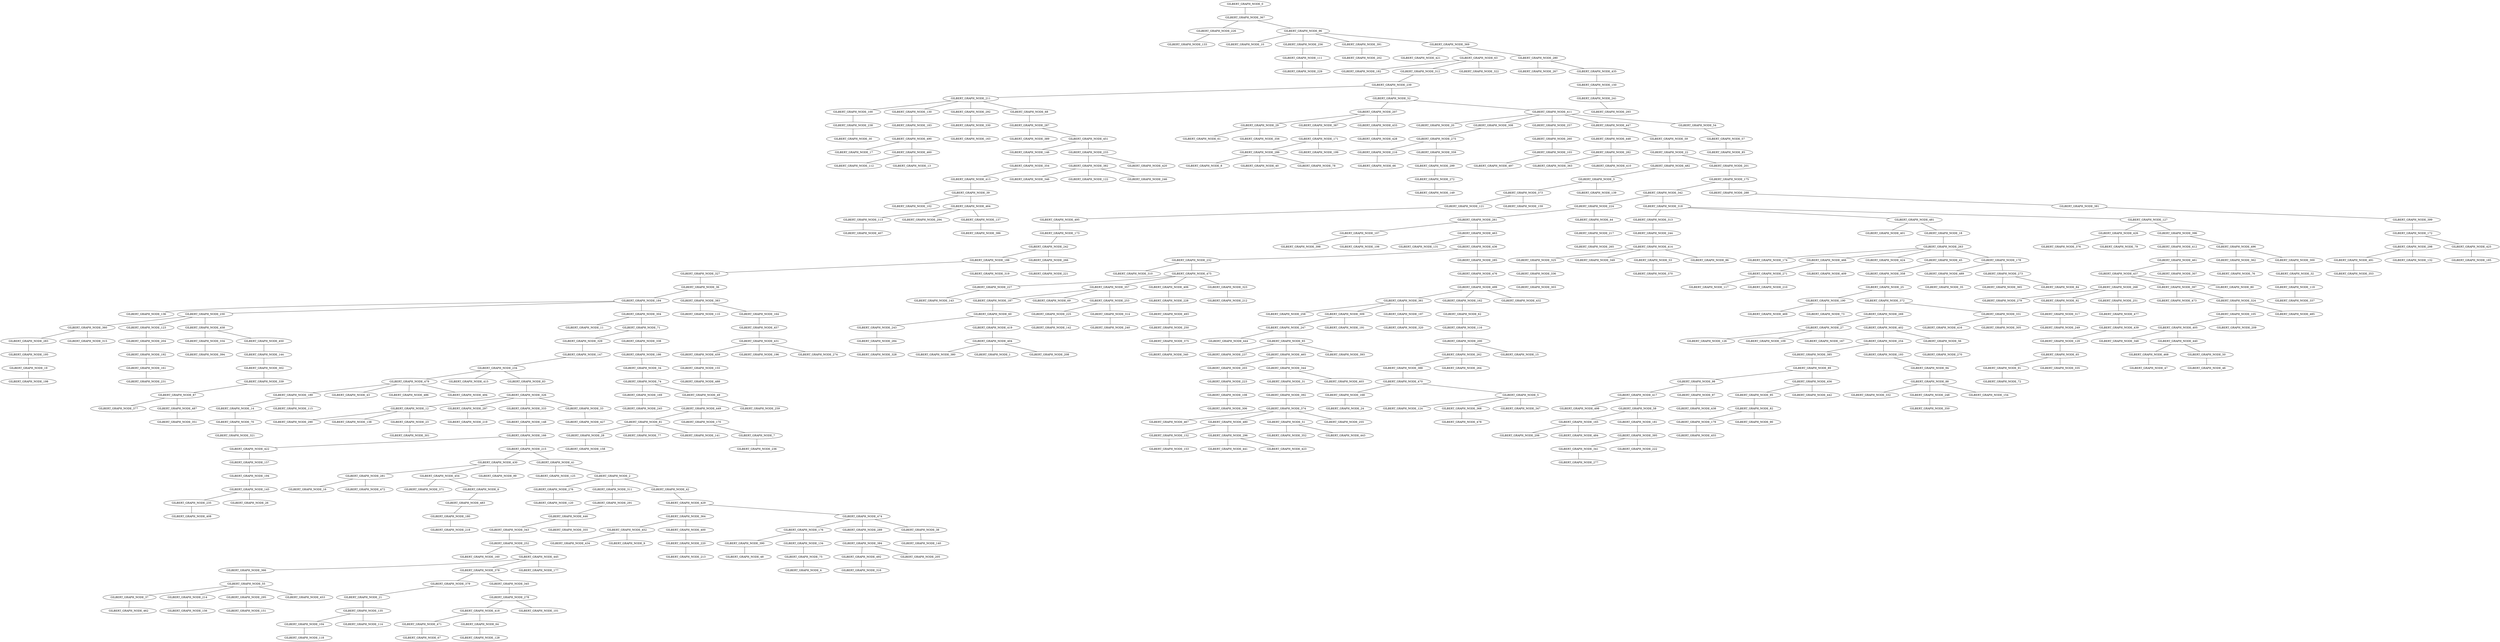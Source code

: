 graph GILBERT_GRAPH_PRIM_LARGE{
GILBERT_GRAPH_NODE_0 -- GILBERT_GRAPH_NODE_367 [weight=3];
GILBERT_GRAPH_NODE_367 -- GILBERT_GRAPH_NODE_226 [weight=2];
GILBERT_GRAPH_NODE_226 -- GILBERT_GRAPH_NODE_133 [weight=2];
GILBERT_GRAPH_NODE_367 -- GILBERT_GRAPH_NODE_96 [weight=2];
GILBERT_GRAPH_NODE_96 -- GILBERT_GRAPH_NODE_10 [weight=1];
GILBERT_GRAPH_NODE_96 -- GILBERT_GRAPH_NODE_256 [weight=1];
GILBERT_GRAPH_NODE_256 -- GILBERT_GRAPH_NODE_111 [weight=1];
GILBERT_GRAPH_NODE_96 -- GILBERT_GRAPH_NODE_391 [weight=1];
GILBERT_GRAPH_NODE_391 -- GILBERT_GRAPH_NODE_202 [weight=2];
GILBERT_GRAPH_NODE_111 -- GILBERT_GRAPH_NODE_229 [weight=2];
GILBERT_GRAPH_NODE_96 -- GILBERT_GRAPH_NODE_369 [weight=2];
GILBERT_GRAPH_NODE_369 -- GILBERT_GRAPH_NODE_421 [weight=1];
GILBERT_GRAPH_NODE_369 -- GILBERT_GRAPH_NODE_63 [weight=1];
GILBERT_GRAPH_NODE_63 -- GILBERT_GRAPH_NODE_182 [weight=1];
GILBERT_GRAPH_NODE_369 -- GILBERT_GRAPH_NODE_280 [weight=2];
GILBERT_GRAPH_NODE_280 -- GILBERT_GRAPH_NODE_267 [weight=2];
GILBERT_GRAPH_NODE_63 -- GILBERT_GRAPH_NODE_312 [weight=2];
GILBERT_GRAPH_NODE_312 -- GILBERT_GRAPH_NODE_239 [weight=1];
GILBERT_GRAPH_NODE_239 -- GILBERT_GRAPH_NODE_211 [weight=1];
GILBERT_GRAPH_NODE_239 -- GILBERT_GRAPH_NODE_52 [weight=1];
GILBERT_GRAPH_NODE_211 -- GILBERT_GRAPH_NODE_100 [weight=2];
GILBERT_GRAPH_NODE_211 -- GILBERT_GRAPH_NODE_130 [weight=2];
GILBERT_GRAPH_NODE_130 -- GILBERT_GRAPH_NODE_183 [weight=2];
GILBERT_GRAPH_NODE_183 -- GILBERT_GRAPH_NODE_490 [weight=1];
GILBERT_GRAPH_NODE_490 -- GILBERT_GRAPH_NODE_17 [weight=1];
GILBERT_GRAPH_NODE_52 -- GILBERT_GRAPH_NODE_207 [weight=2];
GILBERT_GRAPH_NODE_207 -- GILBERT_GRAPH_NODE_29 [weight=1];
GILBERT_GRAPH_NODE_207 -- GILBERT_GRAPH_NODE_387 [weight=1];
GILBERT_GRAPH_NODE_29 -- GILBERT_GRAPH_NODE_61 [weight=1];
GILBERT_GRAPH_NODE_100 -- GILBERT_GRAPH_NODE_238 [weight=2];
GILBERT_GRAPH_NODE_211 -- GILBERT_GRAPH_NODE_292 [weight=2];
GILBERT_GRAPH_NODE_292 -- GILBERT_GRAPH_NODE_330 [weight=1];
GILBERT_GRAPH_NODE_238 -- GILBERT_GRAPH_NODE_30 [weight=2];
GILBERT_GRAPH_NODE_63 -- GILBERT_GRAPH_NODE_322 [weight=2];
GILBERT_GRAPH_NODE_29 -- GILBERT_GRAPH_NODE_356 [weight=2];
GILBERT_GRAPH_NODE_52 -- GILBERT_GRAPH_NODE_411 [weight=2];
GILBERT_GRAPH_NODE_411 -- GILBERT_GRAPH_NODE_20 [weight=1];
GILBERT_GRAPH_NODE_411 -- GILBERT_GRAPH_NODE_308 [weight=1];
GILBERT_GRAPH_NODE_308 -- GILBERT_GRAPH_NODE_275 [weight=1];
GILBERT_GRAPH_NODE_275 -- GILBERT_GRAPH_NODE_216 [weight=1];
GILBERT_GRAPH_NODE_216 -- GILBERT_GRAPH_NODE_66 [weight=1];
GILBERT_GRAPH_NODE_411 -- GILBERT_GRAPH_NODE_257 [weight=2];
GILBERT_GRAPH_NODE_257 -- GILBERT_GRAPH_NODE_260 [weight=2];
GILBERT_GRAPH_NODE_275 -- GILBERT_GRAPH_NODE_359 [weight=2];
GILBERT_GRAPH_NODE_359 -- GILBERT_GRAPH_NODE_299 [weight=1];
GILBERT_GRAPH_NODE_299 -- GILBERT_GRAPH_NODE_272 [weight=1];
GILBERT_GRAPH_NODE_272 -- GILBERT_GRAPH_NODE_149 [weight=1];
GILBERT_GRAPH_NODE_207 -- GILBERT_GRAPH_NODE_433 [weight=2];
GILBERT_GRAPH_NODE_433 -- GILBERT_GRAPH_NODE_428 [weight=2];
GILBERT_GRAPH_NODE_280 -- GILBERT_GRAPH_NODE_435 [weight=2];
GILBERT_GRAPH_NODE_435 -- GILBERT_GRAPH_NODE_150 [weight=2];
GILBERT_GRAPH_NODE_150 -- GILBERT_GRAPH_NODE_241 [weight=2];
GILBERT_GRAPH_NODE_241 -- GILBERT_GRAPH_NODE_293 [weight=1];
GILBERT_GRAPH_NODE_411 -- GILBERT_GRAPH_NODE_447 [weight=2];
GILBERT_GRAPH_NODE_447 -- GILBERT_GRAPH_NODE_448 [weight=2];
GILBERT_GRAPH_NODE_448 -- GILBERT_GRAPH_NODE_282 [weight=1];
GILBERT_GRAPH_NODE_282 -- GILBERT_GRAPH_NODE_363 [weight=2];
GILBERT_GRAPH_NODE_282 -- GILBERT_GRAPH_NODE_410 [weight=2];
GILBERT_GRAPH_NODE_490 -- GILBERT_GRAPH_NODE_460 [weight=2];
GILBERT_GRAPH_NODE_460 -- GILBERT_GRAPH_NODE_112 [weight=1];
GILBERT_GRAPH_NODE_460 -- GILBERT_GRAPH_NODE_13 [weight=2];
GILBERT_GRAPH_NODE_411 -- GILBERT_GRAPH_NODE_54 [weight=2];
GILBERT_GRAPH_NODE_54 -- GILBERT_GRAPH_NODE_57 [weight=2];
GILBERT_GRAPH_NODE_447 -- GILBERT_GRAPH_NODE_59 [weight=2];
GILBERT_GRAPH_NODE_59 -- GILBERT_GRAPH_NODE_22 [weight=1];
GILBERT_GRAPH_NODE_22 -- GILBERT_GRAPH_NODE_482 [weight=1];
GILBERT_GRAPH_NODE_482 -- GILBERT_GRAPH_NODE_3 [weight=1];
GILBERT_GRAPH_NODE_3 -- GILBERT_GRAPH_NODE_373 [weight=1];
GILBERT_GRAPH_NODE_22 -- GILBERT_GRAPH_NODE_201 [weight=2];
GILBERT_GRAPH_NODE_211 -- GILBERT_GRAPH_NODE_68 [weight=2];
GILBERT_GRAPH_NODE_68 -- GILBERT_GRAPH_NODE_287 [weight=2];
GILBERT_GRAPH_NODE_287 -- GILBERT_GRAPH_NODE_389 [weight=1];
GILBERT_GRAPH_NODE_287 -- GILBERT_GRAPH_NODE_451 [weight=1];
GILBERT_GRAPH_NODE_451 -- GILBERT_GRAPH_NODE_146 [weight=2];
GILBERT_GRAPH_NODE_451 -- GILBERT_GRAPH_NODE_233 [weight=2];
GILBERT_GRAPH_NODE_146 -- GILBERT_GRAPH_NODE_354 [weight=2];
GILBERT_GRAPH_NODE_354 -- GILBERT_GRAPH_NODE_413 [weight=1];
GILBERT_GRAPH_NODE_233 -- GILBERT_GRAPH_NODE_382 [weight=2];
GILBERT_GRAPH_NODE_382 -- GILBERT_GRAPH_NODE_346 [weight=1];
GILBERT_GRAPH_NODE_382 -- GILBERT_GRAPH_NODE_122 [weight=2];
GILBERT_GRAPH_NODE_382 -- GILBERT_GRAPH_NODE_246 [weight=2];
GILBERT_GRAPH_NODE_413 -- GILBERT_GRAPH_NODE_39 [weight=2];
GILBERT_GRAPH_NODE_39 -- GILBERT_GRAPH_NODE_102 [weight=1];
GILBERT_GRAPH_NODE_233 -- GILBERT_GRAPH_NODE_420 [weight=2];
GILBERT_GRAPH_NODE_39 -- GILBERT_GRAPH_NODE_464 [weight=2];
GILBERT_GRAPH_NODE_464 -- GILBERT_GRAPH_NODE_113 [weight=1];
GILBERT_GRAPH_NODE_464 -- GILBERT_GRAPH_NODE_294 [weight=1];
GILBERT_GRAPH_NODE_113 -- GILBERT_GRAPH_NODE_407 [weight=1];
GILBERT_GRAPH_NODE_464 -- GILBERT_GRAPH_NODE_137 [weight=2];
GILBERT_GRAPH_NODE_137 -- GILBERT_GRAPH_NODE_386 [weight=1];
GILBERT_GRAPH_NODE_57 -- GILBERT_GRAPH_NODE_85 [weight=2];
GILBERT_GRAPH_NODE_260 -- GILBERT_GRAPH_NODE_103 [weight=3];
GILBERT_GRAPH_NODE_103 -- GILBERT_GRAPH_NODE_497 [weight=1];
GILBERT_GRAPH_NODE_373 -- GILBERT_GRAPH_NODE_121 [weight=3];
GILBERT_GRAPH_NODE_121 -- GILBERT_GRAPH_NODE_495 [weight=1];
GILBERT_GRAPH_NODE_3 -- GILBERT_GRAPH_NODE_139 [weight=3];
GILBERT_GRAPH_NODE_373 -- GILBERT_GRAPH_NODE_159 [weight=3];
GILBERT_GRAPH_NODE_330 -- GILBERT_GRAPH_NODE_163 [weight=3];
GILBERT_GRAPH_NODE_387 -- GILBERT_GRAPH_NODE_171 [weight=3];
GILBERT_GRAPH_NODE_171 -- GILBERT_GRAPH_NODE_286 [weight=1];
GILBERT_GRAPH_NODE_286 -- GILBERT_GRAPH_NODE_8 [weight=1];
GILBERT_GRAPH_NODE_171 -- GILBERT_GRAPH_NODE_199 [weight=2];
GILBERT_GRAPH_NODE_286 -- GILBERT_GRAPH_NODE_40 [weight=2];
GILBERT_GRAPH_NODE_286 -- GILBERT_GRAPH_NODE_78 [weight=2];
GILBERT_GRAPH_NODE_495 -- GILBERT_GRAPH_NODE_173 [weight=3];
GILBERT_GRAPH_NODE_173 -- GILBERT_GRAPH_NODE_242 [weight=1];
GILBERT_GRAPH_NODE_242 -- GILBERT_GRAPH_NODE_188 [weight=2];
GILBERT_GRAPH_NODE_188 -- GILBERT_GRAPH_NODE_327 [weight=1];
GILBERT_GRAPH_NODE_242 -- GILBERT_GRAPH_NODE_266 [weight=2];
GILBERT_GRAPH_NODE_266 -- GILBERT_GRAPH_NODE_221 [weight=2];
GILBERT_GRAPH_NODE_188 -- GILBERT_GRAPH_NODE_319 [weight=2];
GILBERT_GRAPH_NODE_327 -- GILBERT_GRAPH_NODE_36 [weight=2];
GILBERT_GRAPH_NODE_201 -- GILBERT_GRAPH_NODE_175 [weight=3];
GILBERT_GRAPH_NODE_175 -- GILBERT_GRAPH_NODE_342 [weight=1];
GILBERT_GRAPH_NODE_36 -- GILBERT_GRAPH_NODE_184 [weight=3];
GILBERT_GRAPH_NODE_184 -- GILBERT_GRAPH_NODE_136 [weight=1];
GILBERT_GRAPH_NODE_184 -- GILBERT_GRAPH_NODE_230 [weight=1];
GILBERT_GRAPH_NODE_230 -- GILBERT_GRAPH_NODE_360 [weight=1];
GILBERT_GRAPH_NODE_360 -- GILBERT_GRAPH_NODE_283 [weight=1];
GILBERT_GRAPH_NODE_360 -- GILBERT_GRAPH_NODE_315 [weight=1];
GILBERT_GRAPH_NODE_230 -- GILBERT_GRAPH_NODE_123 [weight=2];
GILBERT_GRAPH_NODE_283 -- GILBERT_GRAPH_NODE_195 [weight=2];
GILBERT_GRAPH_NODE_123 -- GILBERT_GRAPH_NODE_204 [weight=2];
GILBERT_GRAPH_NODE_184 -- GILBERT_GRAPH_NODE_304 [weight=2];
GILBERT_GRAPH_NODE_304 -- GILBERT_GRAPH_NODE_11 [weight=1];
GILBERT_GRAPH_NODE_304 -- GILBERT_GRAPH_NODE_71 [weight=1];
GILBERT_GRAPH_NODE_71 -- GILBERT_GRAPH_NODE_329 [weight=2];
GILBERT_GRAPH_NODE_71 -- GILBERT_GRAPH_NODE_338 [weight=2];
GILBERT_GRAPH_NODE_230 -- GILBERT_GRAPH_NODE_458 [weight=2];
GILBERT_GRAPH_NODE_329 -- GILBERT_GRAPH_NODE_147 [weight=3];
GILBERT_GRAPH_NODE_147 -- GILBERT_GRAPH_NODE_234 [weight=1];
GILBERT_GRAPH_NODE_234 -- GILBERT_GRAPH_NODE_479 [weight=1];
GILBERT_GRAPH_NODE_479 -- GILBERT_GRAPH_NODE_189 [weight=1];
GILBERT_GRAPH_NODE_189 -- GILBERT_GRAPH_NODE_14 [weight=1];
GILBERT_GRAPH_NODE_479 -- GILBERT_GRAPH_NODE_43 [weight=1];
GILBERT_GRAPH_NODE_479 -- GILBERT_GRAPH_NODE_486 [weight=1];
GILBERT_GRAPH_NODE_14 -- GILBERT_GRAPH_NODE_70 [weight=1];
GILBERT_GRAPH_NODE_70 -- GILBERT_GRAPH_NODE_321 [weight=1];
GILBERT_GRAPH_NODE_189 -- GILBERT_GRAPH_NODE_115 [weight=2];
GILBERT_GRAPH_NODE_234 -- GILBERT_GRAPH_NODE_415 [weight=2];
GILBERT_GRAPH_NODE_479 -- GILBERT_GRAPH_NODE_494 [weight=2];
GILBERT_GRAPH_NODE_234 -- GILBERT_GRAPH_NODE_83 [weight=2];
GILBERT_GRAPH_NODE_83 -- GILBERT_GRAPH_NODE_326 [weight=2];
GILBERT_GRAPH_NODE_326 -- GILBERT_GRAPH_NODE_12 [weight=2];
GILBERT_GRAPH_NODE_12 -- GILBERT_GRAPH_NODE_290 [weight=1];
GILBERT_GRAPH_NODE_12 -- GILBERT_GRAPH_NODE_138 [weight=2];
GILBERT_GRAPH_NODE_326 -- GILBERT_GRAPH_NODE_297 [weight=2];
GILBERT_GRAPH_NODE_326 -- GILBERT_GRAPH_NODE_333 [weight=2];
GILBERT_GRAPH_NODE_333 -- GILBERT_GRAPH_NODE_148 [weight=3];
GILBERT_GRAPH_NODE_148 -- GILBERT_GRAPH_NODE_166 [weight=2];
GILBERT_GRAPH_NODE_166 -- GILBERT_GRAPH_NODE_422 [weight=1];
GILBERT_GRAPH_NODE_166 -- GILBERT_GRAPH_NODE_215 [weight=2];
GILBERT_GRAPH_NODE_215 -- GILBERT_GRAPH_NODE_430 [weight=2];
GILBERT_GRAPH_NODE_430 -- GILBERT_GRAPH_NODE_281 [weight=1];
GILBERT_GRAPH_NODE_281 -- GILBERT_GRAPH_NODE_16 [weight=1];
GILBERT_GRAPH_NODE_430 -- GILBERT_GRAPH_NODE_454 [weight=2];
GILBERT_GRAPH_NODE_454 -- GILBERT_GRAPH_NODE_371 [weight=1];
GILBERT_GRAPH_NODE_281 -- GILBERT_GRAPH_NODE_472 [weight=2];
GILBERT_GRAPH_NODE_454 -- GILBERT_GRAPH_NODE_6 [weight=2];
GILBERT_GRAPH_NODE_6 -- GILBERT_GRAPH_NODE_483 [weight=1];
GILBERT_GRAPH_NODE_483 -- GILBERT_GRAPH_NODE_180 [weight=1];
GILBERT_GRAPH_NODE_180 -- GILBERT_GRAPH_NODE_218 [weight=2];
GILBERT_GRAPH_NODE_430 -- GILBERT_GRAPH_NODE_99 [weight=2];
GILBERT_GRAPH_NODE_422 -- GILBERT_GRAPH_NODE_157 [weight=3];
GILBERT_GRAPH_NODE_195 -- GILBERT_GRAPH_NODE_19 [weight=3];
GILBERT_GRAPH_NODE_204 -- GILBERT_GRAPH_NODE_192 [weight=3];
GILBERT_GRAPH_NODE_192 -- GILBERT_GRAPH_NODE_161 [weight=2];
GILBERT_GRAPH_NODE_161 -- GILBERT_GRAPH_NODE_231 [weight=2];
GILBERT_GRAPH_NODE_157 -- GILBERT_GRAPH_NODE_194 [weight=3];
GILBERT_GRAPH_NODE_194 -- GILBERT_GRAPH_NODE_145 [weight=2];
GILBERT_GRAPH_NODE_145 -- GILBERT_GRAPH_NODE_235 [weight=1];
GILBERT_GRAPH_NODE_235 -- GILBERT_GRAPH_NODE_408 [weight=1];
GILBERT_GRAPH_NODE_19 -- GILBERT_GRAPH_NODE_198 [weight=3];
GILBERT_GRAPH_NODE_297 -- GILBERT_GRAPH_NODE_219 [weight=3];
GILBERT_GRAPH_NODE_342 -- GILBERT_GRAPH_NODE_224 [weight=3];
GILBERT_GRAPH_NODE_224 -- GILBERT_GRAPH_NODE_261 [weight=1];
GILBERT_GRAPH_NODE_261 -- GILBERT_GRAPH_NODE_107 [weight=1];
GILBERT_GRAPH_NODE_107 -- GILBERT_GRAPH_NODE_398 [weight=1];
GILBERT_GRAPH_NODE_261 -- GILBERT_GRAPH_NODE_463 [weight=1];
GILBERT_GRAPH_NODE_463 -- GILBERT_GRAPH_NODE_131 [weight=1];
GILBERT_GRAPH_NODE_107 -- GILBERT_GRAPH_NODE_106 [weight=2];
GILBERT_GRAPH_NODE_463 -- GILBERT_GRAPH_NODE_436 [weight=2];
GILBERT_GRAPH_NODE_436 -- GILBERT_GRAPH_NODE_232 [weight=1];
GILBERT_GRAPH_NODE_232 -- GILBERT_GRAPH_NODE_310 [weight=1];
GILBERT_GRAPH_NODE_232 -- GILBERT_GRAPH_NODE_475 [weight=1];
GILBERT_GRAPH_NODE_475 -- GILBERT_GRAPH_NODE_227 [weight=1];
GILBERT_GRAPH_NODE_227 -- GILBERT_GRAPH_NODE_143 [weight=1];
GILBERT_GRAPH_NODE_475 -- GILBERT_GRAPH_NODE_357 [weight=1];
GILBERT_GRAPH_NODE_357 -- GILBERT_GRAPH_NODE_187 [weight=1];
GILBERT_GRAPH_NODE_357 -- GILBERT_GRAPH_NODE_69 [weight=1];
GILBERT_GRAPH_NODE_357 -- GILBERT_GRAPH_NODE_253 [weight=2];
GILBERT_GRAPH_NODE_253 -- GILBERT_GRAPH_NODE_225 [weight=2];
GILBERT_GRAPH_NODE_225 -- GILBERT_GRAPH_NODE_142 [weight=1];
GILBERT_GRAPH_NODE_253 -- GILBERT_GRAPH_NODE_314 [weight=2];
GILBERT_GRAPH_NODE_314 -- GILBERT_GRAPH_NODE_240 [weight=2];
GILBERT_GRAPH_NODE_475 -- GILBERT_GRAPH_NODE_406 [weight=2];
GILBERT_GRAPH_NODE_406 -- GILBERT_GRAPH_NODE_228 [weight=2];
GILBERT_GRAPH_NODE_228 -- GILBERT_GRAPH_NODE_493 [weight=1];
GILBERT_GRAPH_NODE_187 -- GILBERT_GRAPH_NODE_60 [weight=2];
GILBERT_GRAPH_NODE_60 -- GILBERT_GRAPH_NODE_243 [weight=1];
GILBERT_GRAPH_NODE_60 -- GILBERT_GRAPH_NODE_419 [weight=1];
GILBERT_GRAPH_NODE_243 -- GILBERT_GRAPH_NODE_284 [weight=2];
GILBERT_GRAPH_NODE_12 -- GILBERT_GRAPH_NODE_23 [weight=3];
GILBERT_GRAPH_NODE_493 -- GILBERT_GRAPH_NODE_250 [weight=3];
GILBERT_GRAPH_NODE_145 -- GILBERT_GRAPH_NODE_26 [weight=3];
GILBERT_GRAPH_NODE_436 -- GILBERT_GRAPH_NODE_285 [weight=3];
GILBERT_GRAPH_NODE_285 -- GILBERT_GRAPH_NODE_476 [weight=1];
GILBERT_GRAPH_NODE_175 -- GILBERT_GRAPH_NODE_288 [weight=3];
GILBERT_GRAPH_NODE_288 -- GILBERT_GRAPH_NODE_381 [weight=2];
GILBERT_GRAPH_NODE_381 -- GILBERT_GRAPH_NODE_399 [weight=2];
GILBERT_GRAPH_NODE_399 -- GILBERT_GRAPH_NODE_172 [weight=3];
GILBERT_GRAPH_NODE_172 -- GILBERT_GRAPH_NODE_298 [weight=3];
GILBERT_GRAPH_NODE_298 -- GILBERT_GRAPH_NODE_491 [weight=1];
GILBERT_GRAPH_NODE_298 -- GILBERT_GRAPH_NODE_132 [weight=2];
GILBERT_GRAPH_NODE_23 -- GILBERT_GRAPH_NODE_301 [weight=3];
GILBERT_GRAPH_NODE_342 -- GILBERT_GRAPH_NODE_318 [weight=3];
GILBERT_GRAPH_NODE_318 -- GILBERT_GRAPH_NODE_313 [weight=1];
GILBERT_GRAPH_NODE_318 -- GILBERT_GRAPH_NODE_481 [weight=1];
GILBERT_GRAPH_NODE_481 -- GILBERT_GRAPH_NODE_401 [weight=1];
GILBERT_GRAPH_NODE_318 -- GILBERT_GRAPH_NODE_127 [weight=2];
GILBERT_GRAPH_NODE_127 -- GILBERT_GRAPH_NODE_426 [weight=1];
GILBERT_GRAPH_NODE_426 -- GILBERT_GRAPH_NODE_376 [weight=1];
GILBERT_GRAPH_NODE_426 -- GILBERT_GRAPH_NODE_79 [weight=1];
GILBERT_GRAPH_NODE_481 -- GILBERT_GRAPH_NODE_18 [weight=2];
GILBERT_GRAPH_NODE_313 -- GILBERT_GRAPH_NODE_244 [weight=3];
GILBERT_GRAPH_NODE_18 -- GILBERT_GRAPH_NODE_263 [weight=3];
GILBERT_GRAPH_NODE_263 -- GILBERT_GRAPH_NODE_174 [weight=1];
GILBERT_GRAPH_NODE_263 -- GILBERT_GRAPH_NODE_466 [weight=1];
GILBERT_GRAPH_NODE_466 -- GILBERT_GRAPH_NODE_271 [weight=1];
GILBERT_GRAPH_NODE_271 -- GILBERT_GRAPH_NODE_117 [weight=2];
GILBERT_GRAPH_NODE_263 -- GILBERT_GRAPH_NODE_424 [weight=2];
GILBERT_GRAPH_NODE_271 -- GILBERT_GRAPH_NODE_210 [weight=3];
GILBERT_GRAPH_NODE_475 -- GILBERT_GRAPH_NODE_323 [weight=3];
GILBERT_GRAPH_NODE_323 -- GILBERT_GRAPH_NODE_212 [weight=2];
GILBERT_GRAPH_NODE_284 -- GILBERT_GRAPH_NODE_328 [weight=3];
GILBERT_GRAPH_NODE_326 -- GILBERT_GRAPH_NODE_33 [weight=3];
GILBERT_GRAPH_NODE_33 -- GILBERT_GRAPH_NODE_427 [weight=1];
GILBERT_GRAPH_NODE_458 -- GILBERT_GRAPH_NODE_334 [weight=3];
GILBERT_GRAPH_NODE_334 -- GILBERT_GRAPH_NODE_394 [weight=1];
GILBERT_GRAPH_NODE_491 -- GILBERT_GRAPH_NODE_353 [weight=3];
GILBERT_GRAPH_NODE_250 -- GILBERT_GRAPH_NODE_375 [weight=3];
GILBERT_GRAPH_NODE_375 -- GILBERT_GRAPH_NODE_340 [weight=2];
GILBERT_GRAPH_NODE_36 -- GILBERT_GRAPH_NODE_383 [weight=3];
GILBERT_GRAPH_NODE_127 -- GILBERT_GRAPH_NODE_396 [weight=3];
GILBERT_GRAPH_NODE_419 -- GILBERT_GRAPH_NODE_404 [weight=3];
GILBERT_GRAPH_NODE_404 -- GILBERT_GRAPH_NODE_380 [weight=1];
GILBERT_GRAPH_NODE_466 -- GILBERT_GRAPH_NODE_409 [weight=3];
GILBERT_GRAPH_NODE_215 -- GILBERT_GRAPH_NODE_41 [weight=3];
GILBERT_GRAPH_NODE_41 -- GILBERT_GRAPH_NODE_125 [weight=1];
GILBERT_GRAPH_NODE_41 -- GILBERT_GRAPH_NODE_2 [weight=3];
GILBERT_GRAPH_NODE_2 -- GILBERT_GRAPH_NODE_276 [weight=2];
GILBERT_GRAPH_NODE_276 -- GILBERT_GRAPH_NODE_120 [weight=1];
GILBERT_GRAPH_NODE_2 -- GILBERT_GRAPH_NODE_311 [weight=2];
GILBERT_GRAPH_NODE_311 -- GILBERT_GRAPH_NODE_291 [weight=2];
GILBERT_GRAPH_NODE_291 -- GILBERT_GRAPH_NODE_446 [weight=1];
GILBERT_GRAPH_NODE_446 -- GILBERT_GRAPH_NODE_343 [weight=1];
GILBERT_GRAPH_NODE_343 -- GILBERT_GRAPH_NODE_252 [weight=1];
GILBERT_GRAPH_NODE_252 -- GILBERT_GRAPH_NODE_160 [weight=1];
GILBERT_GRAPH_NODE_252 -- GILBERT_GRAPH_NODE_445 [weight=1];
GILBERT_GRAPH_NODE_445 -- GILBERT_GRAPH_NODE_366 [weight=1];
GILBERT_GRAPH_NODE_445 -- GILBERT_GRAPH_NODE_378 [weight=2];
GILBERT_GRAPH_NODE_378 -- GILBERT_GRAPH_NODE_379 [weight=2];
GILBERT_GRAPH_NODE_379 -- GILBERT_GRAPH_NODE_21 [weight=1];
GILBERT_GRAPH_NODE_378 -- GILBERT_GRAPH_NODE_345 [weight=3];
GILBERT_GRAPH_NODE_396 -- GILBERT_GRAPH_NODE_412 [weight=3];
GILBERT_GRAPH_NODE_412 -- GILBERT_GRAPH_NODE_461 [weight=1];
GILBERT_GRAPH_NODE_244 -- GILBERT_GRAPH_NODE_414 [weight=3];
GILBERT_GRAPH_NODE_414 -- GILBERT_GRAPH_NODE_325 [weight=2];
GILBERT_GRAPH_NODE_325 -- GILBERT_GRAPH_NODE_336 [weight=1];
GILBERT_GRAPH_NODE_414 -- GILBERT_GRAPH_NODE_349 [weight=2];
GILBERT_GRAPH_NODE_2 -- GILBERT_GRAPH_NODE_42 [weight=3];
GILBERT_GRAPH_NODE_42 -- GILBERT_GRAPH_NODE_429 [weight=2];
GILBERT_GRAPH_NODE_172 -- GILBERT_GRAPH_NODE_425 [weight=3];
GILBERT_GRAPH_NODE_425 -- GILBERT_GRAPH_NODE_185 [weight=2];
GILBERT_GRAPH_NODE_461 -- GILBERT_GRAPH_NODE_437 [weight=3];
GILBERT_GRAPH_NODE_437 -- GILBERT_GRAPH_NODE_268 [weight=1];
GILBERT_GRAPH_NODE_268 -- GILBERT_GRAPH_NODE_279 [weight=2];
GILBERT_GRAPH_NODE_437 -- GILBERT_GRAPH_NODE_397 [weight=2];
GILBERT_GRAPH_NODE_397 -- GILBERT_GRAPH_NODE_473 [weight=1];
GILBERT_GRAPH_NODE_397 -- GILBERT_GRAPH_NODE_324 [weight=2];
GILBERT_GRAPH_NODE_324 -- GILBERT_GRAPH_NODE_105 [weight=2];
GILBERT_GRAPH_NODE_105 -- GILBERT_GRAPH_NODE_405 [weight=1];
GILBERT_GRAPH_NODE_405 -- GILBERT_GRAPH_NODE_348 [weight=1];
GILBERT_GRAPH_NODE_437 -- GILBERT_GRAPH_NODE_80 [weight=2];
GILBERT_GRAPH_NODE_268 -- GILBERT_GRAPH_NODE_92 [weight=2];
GILBERT_GRAPH_NODE_92 -- GILBERT_GRAPH_NODE_317 [weight=3];
GILBERT_GRAPH_NODE_317 -- GILBERT_GRAPH_NODE_249 [weight=3];
GILBERT_GRAPH_NODE_224 -- GILBERT_GRAPH_NODE_44 [weight=3];
GILBERT_GRAPH_NODE_44 -- GILBERT_GRAPH_NODE_217 [weight=3];
GILBERT_GRAPH_NODE_405 -- GILBERT_GRAPH_NODE_440 [weight=3];
GILBERT_GRAPH_NODE_263 -- GILBERT_GRAPH_NODE_45 [weight=3];
GILBERT_GRAPH_NODE_45 -- GILBERT_GRAPH_NODE_358 [weight=1];
GILBERT_GRAPH_NODE_358 -- GILBERT_GRAPH_NODE_25 [weight=1];
GILBERT_GRAPH_NODE_25 -- GILBERT_GRAPH_NODE_190 [weight=1];
GILBERT_GRAPH_NODE_25 -- GILBERT_GRAPH_NODE_372 [weight=1];
GILBERT_GRAPH_NODE_458 -- GILBERT_GRAPH_NODE_450 [weight=3];
GILBERT_GRAPH_NODE_440 -- GILBERT_GRAPH_NODE_468 [weight=3];
GILBERT_GRAPH_NODE_190 -- GILBERT_GRAPH_NODE_469 [weight=3];
GILBERT_GRAPH_NODE_468 -- GILBERT_GRAPH_NODE_47 [weight=3];
GILBERT_GRAPH_NODE_324 -- GILBERT_GRAPH_NODE_485 [weight=3];
GILBERT_GRAPH_NODE_396 -- GILBERT_GRAPH_NODE_496 [weight=3];
GILBERT_GRAPH_NODE_496 -- GILBERT_GRAPH_NODE_362 [weight=1];
GILBERT_GRAPH_NODE_496 -- GILBERT_GRAPH_NODE_300 [weight=3];
GILBERT_GRAPH_NODE_476 -- GILBERT_GRAPH_NODE_499 [weight=3];
GILBERT_GRAPH_NODE_499 -- GILBERT_GRAPH_NODE_361 [weight=1];
GILBERT_GRAPH_NODE_499 -- GILBERT_GRAPH_NODE_162 [weight=2];
GILBERT_GRAPH_NODE_361 -- GILBERT_GRAPH_NODE_258 [weight=2];
GILBERT_GRAPH_NODE_361 -- GILBERT_GRAPH_NODE_309 [weight=3];
GILBERT_GRAPH_NODE_309 -- GILBERT_GRAPH_NODE_247 [weight=2];
GILBERT_GRAPH_NODE_247 -- GILBERT_GRAPH_NODE_444 [weight=3];
GILBERT_GRAPH_NODE_440 -- GILBERT_GRAPH_NODE_50 [weight=3];
GILBERT_GRAPH_NODE_414 -- GILBERT_GRAPH_NODE_53 [weight=3];
GILBERT_GRAPH_NODE_53 -- GILBERT_GRAPH_NODE_370 [weight=3];
GILBERT_GRAPH_NODE_366 -- GILBERT_GRAPH_NODE_55 [weight=3];
GILBERT_GRAPH_NODE_55 -- GILBERT_GRAPH_NODE_37 [weight=2];
GILBERT_GRAPH_NODE_37 -- GILBERT_GRAPH_NODE_462 [weight=1];
GILBERT_GRAPH_NODE_162 -- GILBERT_GRAPH_NODE_62 [weight=3];
GILBERT_GRAPH_NODE_62 -- GILBERT_GRAPH_NODE_116 [weight=3];
GILBERT_GRAPH_NODE_116 -- GILBERT_GRAPH_NODE_200 [weight=2];
GILBERT_GRAPH_NODE_362 -- GILBERT_GRAPH_NODE_76 [weight=3];
GILBERT_GRAPH_NODE_414 -- GILBERT_GRAPH_NODE_86 [weight=3];
GILBERT_GRAPH_NODE_247 -- GILBERT_GRAPH_NODE_93 [weight=3];
GILBERT_GRAPH_NODE_93 -- GILBERT_GRAPH_NODE_237 [weight=3];
GILBERT_GRAPH_NODE_93 -- GILBERT_GRAPH_NODE_465 [weight=3];
GILBERT_GRAPH_NODE_404 -- GILBERT_GRAPH_NODE_1 [weight=4];
GILBERT_GRAPH_NODE_383 -- GILBERT_GRAPH_NODE_110 [weight=4];
GILBERT_GRAPH_NODE_21 -- GILBERT_GRAPH_NODE_135 [weight=4];
GILBERT_GRAPH_NODE_135 -- GILBERT_GRAPH_NODE_104 [weight=4];
GILBERT_GRAPH_NODE_383 -- GILBERT_GRAPH_NODE_164 [weight=4];
GILBERT_GRAPH_NODE_445 -- GILBERT_GRAPH_NODE_177 [weight=4];
GILBERT_GRAPH_NODE_338 -- GILBERT_GRAPH_NODE_186 [weight=4];
GILBERT_GRAPH_NODE_186 -- GILBERT_GRAPH_NODE_34 [weight=2];
GILBERT_GRAPH_NODE_34 -- GILBERT_GRAPH_NODE_74 [weight=3];
GILBERT_GRAPH_NODE_74 -- GILBERT_GRAPH_NODE_169 [weight=3];
GILBERT_GRAPH_NODE_309 -- GILBERT_GRAPH_NODE_191 [weight=4];
GILBERT_GRAPH_NODE_465 -- GILBERT_GRAPH_NODE_203 [weight=4];
GILBERT_GRAPH_NODE_404 -- GILBERT_GRAPH_NODE_208 [weight=4];
GILBERT_GRAPH_NODE_105 -- GILBERT_GRAPH_NODE_209 [weight=4];
GILBERT_GRAPH_NODE_55 -- GILBERT_GRAPH_NODE_214 [weight=4];
GILBERT_GRAPH_NODE_214 -- GILBERT_GRAPH_NODE_156 [weight=3];
GILBERT_GRAPH_NODE_203 -- GILBERT_GRAPH_NODE_223 [weight=4];
GILBERT_GRAPH_NODE_223 -- GILBERT_GRAPH_NODE_108 [weight=4];
GILBERT_GRAPH_NODE_108 -- GILBERT_GRAPH_NODE_306 [weight=3];
GILBERT_GRAPH_NODE_268 -- GILBERT_GRAPH_NODE_251 [weight=4];
GILBERT_GRAPH_NODE_251 -- GILBERT_GRAPH_NODE_477 [weight=1];
GILBERT_GRAPH_NODE_477 -- GILBERT_GRAPH_NODE_439 [weight=1];
GILBERT_GRAPH_NODE_439 -- GILBERT_GRAPH_NODE_129 [weight=1];
GILBERT_GRAPH_NODE_129 -- GILBERT_GRAPH_NODE_65 [weight=3];
GILBERT_GRAPH_NODE_65 -- GILBERT_GRAPH_NODE_91 [weight=3];
GILBERT_GRAPH_NODE_91 -- GILBERT_GRAPH_NODE_72 [weight=2];
GILBERT_GRAPH_NODE_200 -- GILBERT_GRAPH_NODE_262 [weight=4];
GILBERT_GRAPH_NODE_262 -- GILBERT_GRAPH_NODE_388 [weight=1];
GILBERT_GRAPH_NODE_217 -- GILBERT_GRAPH_NODE_265 [weight=4];
GILBERT_GRAPH_NODE_372 -- GILBERT_GRAPH_NODE_269 [weight=4];
GILBERT_GRAPH_NODE_269 -- GILBERT_GRAPH_NODE_27 [weight=4];
GILBERT_GRAPH_NODE_55 -- GILBERT_GRAPH_NODE_295 [weight=4];
GILBERT_GRAPH_NODE_336 -- GILBERT_GRAPH_NODE_303 [weight=4];
GILBERT_GRAPH_NODE_300 -- GILBERT_GRAPH_NODE_32 [weight=4];
GILBERT_GRAPH_NODE_32 -- GILBERT_GRAPH_NODE_119 [weight=4];
GILBERT_GRAPH_NODE_372 -- GILBERT_GRAPH_NODE_331 [weight=4];
GILBERT_GRAPH_NODE_331 -- GILBERT_GRAPH_NODE_416 [weight=1];
GILBERT_GRAPH_NODE_465 -- GILBERT_GRAPH_NODE_344 [weight=4];
GILBERT_GRAPH_NODE_344 -- GILBERT_GRAPH_NODE_31 [weight=2];
GILBERT_GRAPH_NODE_31 -- GILBERT_GRAPH_NODE_392 [weight=3];
GILBERT_GRAPH_NODE_344 -- GILBERT_GRAPH_NODE_403 [weight=3];
GILBERT_GRAPH_NODE_446 -- GILBERT_GRAPH_NODE_355 [weight=4];
GILBERT_GRAPH_NODE_429 -- GILBERT_GRAPH_NODE_364 [weight=4];
GILBERT_GRAPH_NODE_364 -- GILBERT_GRAPH_NODE_452 [weight=3];
GILBERT_GRAPH_NODE_392 -- GILBERT_GRAPH_NODE_374 [weight=4];
GILBERT_GRAPH_NODE_374 -- GILBERT_GRAPH_NODE_467 [weight=3];
GILBERT_GRAPH_NODE_93 -- GILBERT_GRAPH_NODE_393 [weight=4];
GILBERT_GRAPH_NODE_364 -- GILBERT_GRAPH_NODE_400 [weight=4];
GILBERT_GRAPH_NODE_269 -- GILBERT_GRAPH_NODE_402 [weight=4];
GILBERT_GRAPH_NODE_402 -- GILBERT_GRAPH_NODE_254 [weight=3];
GILBERT_GRAPH_NODE_254 -- GILBERT_GRAPH_NODE_385 [weight=1];
GILBERT_GRAPH_NODE_499 -- GILBERT_GRAPH_NODE_432 [weight=4];
GILBERT_GRAPH_NODE_452 -- GILBERT_GRAPH_NODE_434 [weight=4];
GILBERT_GRAPH_NODE_55 -- GILBERT_GRAPH_NODE_453 [weight=4];
GILBERT_GRAPH_NODE_164 -- GILBERT_GRAPH_NODE_457 [weight=4];
GILBERT_GRAPH_NODE_50 -- GILBERT_GRAPH_NODE_46 [weight=4];
GILBERT_GRAPH_NODE_388 -- GILBERT_GRAPH_NODE_470 [weight=4];
GILBERT_GRAPH_NODE_470 -- GILBERT_GRAPH_NODE_168 [weight=2];
GILBERT_GRAPH_NODE_470 -- GILBERT_GRAPH_NODE_5 [weight=2];
GILBERT_GRAPH_NODE_5 -- GILBERT_GRAPH_NODE_124 [weight=1];
GILBERT_GRAPH_NODE_5 -- GILBERT_GRAPH_NODE_368 [weight=2];
GILBERT_GRAPH_NODE_168 -- GILBERT_GRAPH_NODE_24 [weight=4];
GILBERT_GRAPH_NODE_429 -- GILBERT_GRAPH_NODE_474 [weight=4];
GILBERT_GRAPH_NODE_474 -- GILBERT_GRAPH_NODE_176 [weight=4];
GILBERT_GRAPH_NODE_374 -- GILBERT_GRAPH_NODE_480 [weight=4];
GILBERT_GRAPH_NODE_74 -- GILBERT_GRAPH_NODE_49 [weight=4];
GILBERT_GRAPH_NODE_49 -- GILBERT_GRAPH_NODE_449 [weight=2];
GILBERT_GRAPH_NODE_449 -- GILBERT_GRAPH_NODE_81 [weight=1];
GILBERT_GRAPH_NODE_81 -- GILBERT_GRAPH_NODE_28 [weight=3];
GILBERT_GRAPH_NODE_374 -- GILBERT_GRAPH_NODE_51 [weight=4];
GILBERT_GRAPH_NODE_51 -- GILBERT_GRAPH_NODE_352 [weight=2];
GILBERT_GRAPH_NODE_190 -- GILBERT_GRAPH_NODE_73 [weight=4];
GILBERT_GRAPH_NODE_81 -- GILBERT_GRAPH_NODE_77 [weight=4];
GILBERT_GRAPH_NODE_385 -- GILBERT_GRAPH_NODE_89 [weight=4];
GILBERT_GRAPH_NODE_89 -- GILBERT_GRAPH_NODE_98 [weight=2];
GILBERT_GRAPH_NODE_98 -- GILBERT_GRAPH_NODE_417 [weight=1];
GILBERT_GRAPH_NODE_417 -- GILBERT_GRAPH_NODE_498 [weight=1];
GILBERT_GRAPH_NODE_417 -- GILBERT_GRAPH_NODE_58 [weight=4];
GILBERT_GRAPH_NODE_98 -- GILBERT_GRAPH_NODE_97 [weight=4];
GILBERT_GRAPH_NODE_135 -- GILBERT_GRAPH_NODE_114 [weight=5];
GILBERT_GRAPH_NODE_104 -- GILBERT_GRAPH_NODE_118 [weight=5];
GILBERT_GRAPH_NODE_81 -- GILBERT_GRAPH_NODE_141 [weight=5];
GILBERT_GRAPH_NODE_200 -- GILBERT_GRAPH_NODE_15 [weight=5];
GILBERT_GRAPH_NODE_480 -- GILBERT_GRAPH_NODE_152 [weight=5];
GILBERT_GRAPH_NODE_28 -- GILBERT_GRAPH_NODE_158 [weight=5];
GILBERT_GRAPH_NODE_58 -- GILBERT_GRAPH_NODE_165 [weight=5];
GILBERT_GRAPH_NODE_449 -- GILBERT_GRAPH_NODE_170 [weight=5];
GILBERT_GRAPH_NODE_170 -- GILBERT_GRAPH_NODE_7 [weight=3];
GILBERT_GRAPH_NODE_263 -- GILBERT_GRAPH_NODE_178 [weight=5];
GILBERT_GRAPH_NODE_254 -- GILBERT_GRAPH_NODE_193 [weight=5];
GILBERT_GRAPH_NODE_193 -- GILBERT_GRAPH_NODE_94 [weight=2];
GILBERT_GRAPH_NODE_94 -- GILBERT_GRAPH_NODE_88 [weight=4];
GILBERT_GRAPH_NODE_88 -- GILBERT_GRAPH_NODE_332 [weight=4];
GILBERT_GRAPH_NODE_165 -- GILBERT_GRAPH_NODE_206 [weight=5];
GILBERT_GRAPH_NODE_7 -- GILBERT_GRAPH_NODE_236 [weight=5];
GILBERT_GRAPH_NODE_169 -- GILBERT_GRAPH_NODE_245 [weight=5];
GILBERT_GRAPH_NODE_88 -- GILBERT_GRAPH_NODE_248 [weight=5];
GILBERT_GRAPH_NODE_49 -- GILBERT_GRAPH_NODE_259 [weight=5];
GILBERT_GRAPH_NODE_262 -- GILBERT_GRAPH_NODE_264 [weight=5];
GILBERT_GRAPH_NODE_345 -- GILBERT_GRAPH_NODE_278 [weight=5];
GILBERT_GRAPH_NODE_278 -- GILBERT_GRAPH_NODE_418 [weight=3];
GILBERT_GRAPH_NODE_418 -- GILBERT_GRAPH_NODE_471 [weight=1];
GILBERT_GRAPH_NODE_278 -- GILBERT_GRAPH_NODE_101 [weight=5];
GILBERT_GRAPH_NODE_474 -- GILBERT_GRAPH_NODE_289 [weight=5];
GILBERT_GRAPH_NODE_480 -- GILBERT_GRAPH_NODE_296 [weight=5];
GILBERT_GRAPH_NODE_296 -- GILBERT_GRAPH_NODE_441 [weight=3];
GILBERT_GRAPH_NODE_248 -- GILBERT_GRAPH_NODE_350 [weight=5];
GILBERT_GRAPH_NODE_474 -- GILBERT_GRAPH_NODE_38 [weight=5];
GILBERT_GRAPH_NODE_38 -- GILBERT_GRAPH_NODE_140 [weight=1];
GILBERT_GRAPH_NODE_176 -- GILBERT_GRAPH_NODE_390 [weight=5];
GILBERT_GRAPH_NODE_296 -- GILBERT_GRAPH_NODE_423 [weight=5];
GILBERT_GRAPH_NODE_457 -- GILBERT_GRAPH_NODE_431 [weight=5];
GILBERT_GRAPH_NODE_431 -- GILBERT_GRAPH_NODE_459 [weight=4];
GILBERT_GRAPH_NODE_459 -- GILBERT_GRAPH_NODE_155 [weight=2];
GILBERT_GRAPH_NODE_431 -- GILBERT_GRAPH_NODE_196 [weight=5];
GILBERT_GRAPH_NODE_51 -- GILBERT_GRAPH_NODE_443 [weight=5];
GILBERT_GRAPH_NODE_89 -- GILBERT_GRAPH_NODE_456 [weight=5];
GILBERT_GRAPH_NODE_456 -- GILBERT_GRAPH_NODE_95 [weight=3];
GILBERT_GRAPH_NODE_95 -- GILBERT_GRAPH_NODE_82 [weight=4];
GILBERT_GRAPH_NODE_82 -- GILBERT_GRAPH_NODE_179 [weight=2];
GILBERT_GRAPH_NODE_368 -- GILBERT_GRAPH_NODE_478 [weight=5];
GILBERT_GRAPH_NODE_390 -- GILBERT_GRAPH_NODE_48 [weight=5];
GILBERT_GRAPH_NODE_155 -- GILBERT_GRAPH_NODE_488 [weight=5];
GILBERT_GRAPH_NODE_178 -- GILBERT_GRAPH_NODE_489 [weight=5];
GILBERT_GRAPH_NODE_402 -- GILBERT_GRAPH_NODE_56 [weight=5];
GILBERT_GRAPH_NODE_418 -- GILBERT_GRAPH_NODE_64 [weight=5];
GILBERT_GRAPH_NODE_64 -- GILBERT_GRAPH_NODE_128 [weight=3];
GILBERT_GRAPH_NODE_471 -- GILBERT_GRAPH_NODE_67 [weight=5];
GILBERT_GRAPH_NODE_27 -- GILBERT_GRAPH_NODE_126 [weight=6];
GILBERT_GRAPH_NODE_152 -- GILBERT_GRAPH_NODE_153 [weight=6];
GILBERT_GRAPH_NODE_58 -- GILBERT_GRAPH_NODE_181 [weight=6];
GILBERT_GRAPH_NODE_181 -- GILBERT_GRAPH_NODE_395 [weight=3];
GILBERT_GRAPH_NODE_361 -- GILBERT_GRAPH_NODE_197 [weight=6];
GILBERT_GRAPH_NODE_400 -- GILBERT_GRAPH_NODE_220 [weight=6];
GILBERT_GRAPH_NODE_178 -- GILBERT_GRAPH_NODE_273 [weight=6];
GILBERT_GRAPH_NODE_431 -- GILBERT_GRAPH_NODE_274 [weight=6];
GILBERT_GRAPH_NODE_395 -- GILBERT_GRAPH_NODE_341 [weight=6];
GILBERT_GRAPH_NODE_273 -- GILBERT_GRAPH_NODE_365 [weight=6];
GILBERT_GRAPH_NODE_289 -- GILBERT_GRAPH_NODE_384 [weight=6];
GILBERT_GRAPH_NODE_384 -- GILBERT_GRAPH_NODE_492 [weight=3];
GILBERT_GRAPH_NODE_384 -- GILBERT_GRAPH_NODE_205 [weight=6];
GILBERT_GRAPH_NODE_97 -- GILBERT_GRAPH_NODE_438 [weight=6];
GILBERT_GRAPH_NODE_456 -- GILBERT_GRAPH_NODE_442 [weight=6];
GILBERT_GRAPH_NODE_179 -- GILBERT_GRAPH_NODE_455 [weight=6];
GILBERT_GRAPH_NODE_165 -- GILBERT_GRAPH_NODE_484 [weight=6];
GILBERT_GRAPH_NODE_452 -- GILBERT_GRAPH_NODE_9 [weight=6];
GILBERT_GRAPH_NODE_176 -- GILBERT_GRAPH_NODE_134 [weight=7];
GILBERT_GRAPH_NODE_450 -- GILBERT_GRAPH_NODE_144 [weight=7];
GILBERT_GRAPH_NODE_88 -- GILBERT_GRAPH_NODE_154 [weight=7];
GILBERT_GRAPH_NODE_374 -- GILBERT_GRAPH_NODE_255 [weight=7];
GILBERT_GRAPH_NODE_341 -- GILBERT_GRAPH_NODE_277 [weight=7];
GILBERT_GRAPH_NODE_144 -- GILBERT_GRAPH_NODE_302 [weight=7];
GILBERT_GRAPH_NODE_331 -- GILBERT_GRAPH_NODE_305 [weight=7];
GILBERT_GRAPH_NODE_492 -- GILBERT_GRAPH_NODE_316 [weight=7];
GILBERT_GRAPH_NODE_65 -- GILBERT_GRAPH_NODE_335 [weight=7];
GILBERT_GRAPH_NODE_302 -- GILBERT_GRAPH_NODE_339 [weight=7];
GILBERT_GRAPH_NODE_339 -- GILBERT_GRAPH_NODE_87 [weight=2];
GILBERT_GRAPH_NODE_87 -- GILBERT_GRAPH_NODE_377 [weight=2];
GILBERT_GRAPH_NODE_87 -- GILBERT_GRAPH_NODE_487 [weight=3];
GILBERT_GRAPH_NODE_273 -- GILBERT_GRAPH_NODE_84 [weight=7];
GILBERT_GRAPH_NODE_82 -- GILBERT_GRAPH_NODE_90 [weight=7];
GILBERT_GRAPH_NODE_295 -- GILBERT_GRAPH_NODE_151 [weight=8];
GILBERT_GRAPH_NODE_220 -- GILBERT_GRAPH_NODE_213 [weight=8];
GILBERT_GRAPH_NODE_197 -- GILBERT_GRAPH_NODE_320 [weight=8];
GILBERT_GRAPH_NODE_119 -- GILBERT_GRAPH_NODE_337 [weight=8];
GILBERT_GRAPH_NODE_134 -- GILBERT_GRAPH_NODE_75 [weight=8];
GILBERT_GRAPH_NODE_75 -- GILBERT_GRAPH_NODE_4 [weight=7];
GILBERT_GRAPH_NODE_27 -- GILBERT_GRAPH_NODE_109 [weight=9];
GILBERT_GRAPH_NODE_395 -- GILBERT_GRAPH_NODE_222 [weight=9];
GILBERT_GRAPH_NODE_5 -- GILBERT_GRAPH_NODE_347 [weight=9];
GILBERT_GRAPH_NODE_489 -- GILBERT_GRAPH_NODE_35 [weight=9];
GILBERT_GRAPH_NODE_487 -- GILBERT_GRAPH_NODE_351 [weight=9];
GILBERT_GRAPH_NODE_56 -- GILBERT_GRAPH_NODE_270 [weight=12];
GILBERT_GRAPH_NODE_461 -- GILBERT_GRAPH_NODE_307 [weight=13];
GILBERT_GRAPH_NODE_27 -- GILBERT_GRAPH_NODE_167 [weight=14];
}
